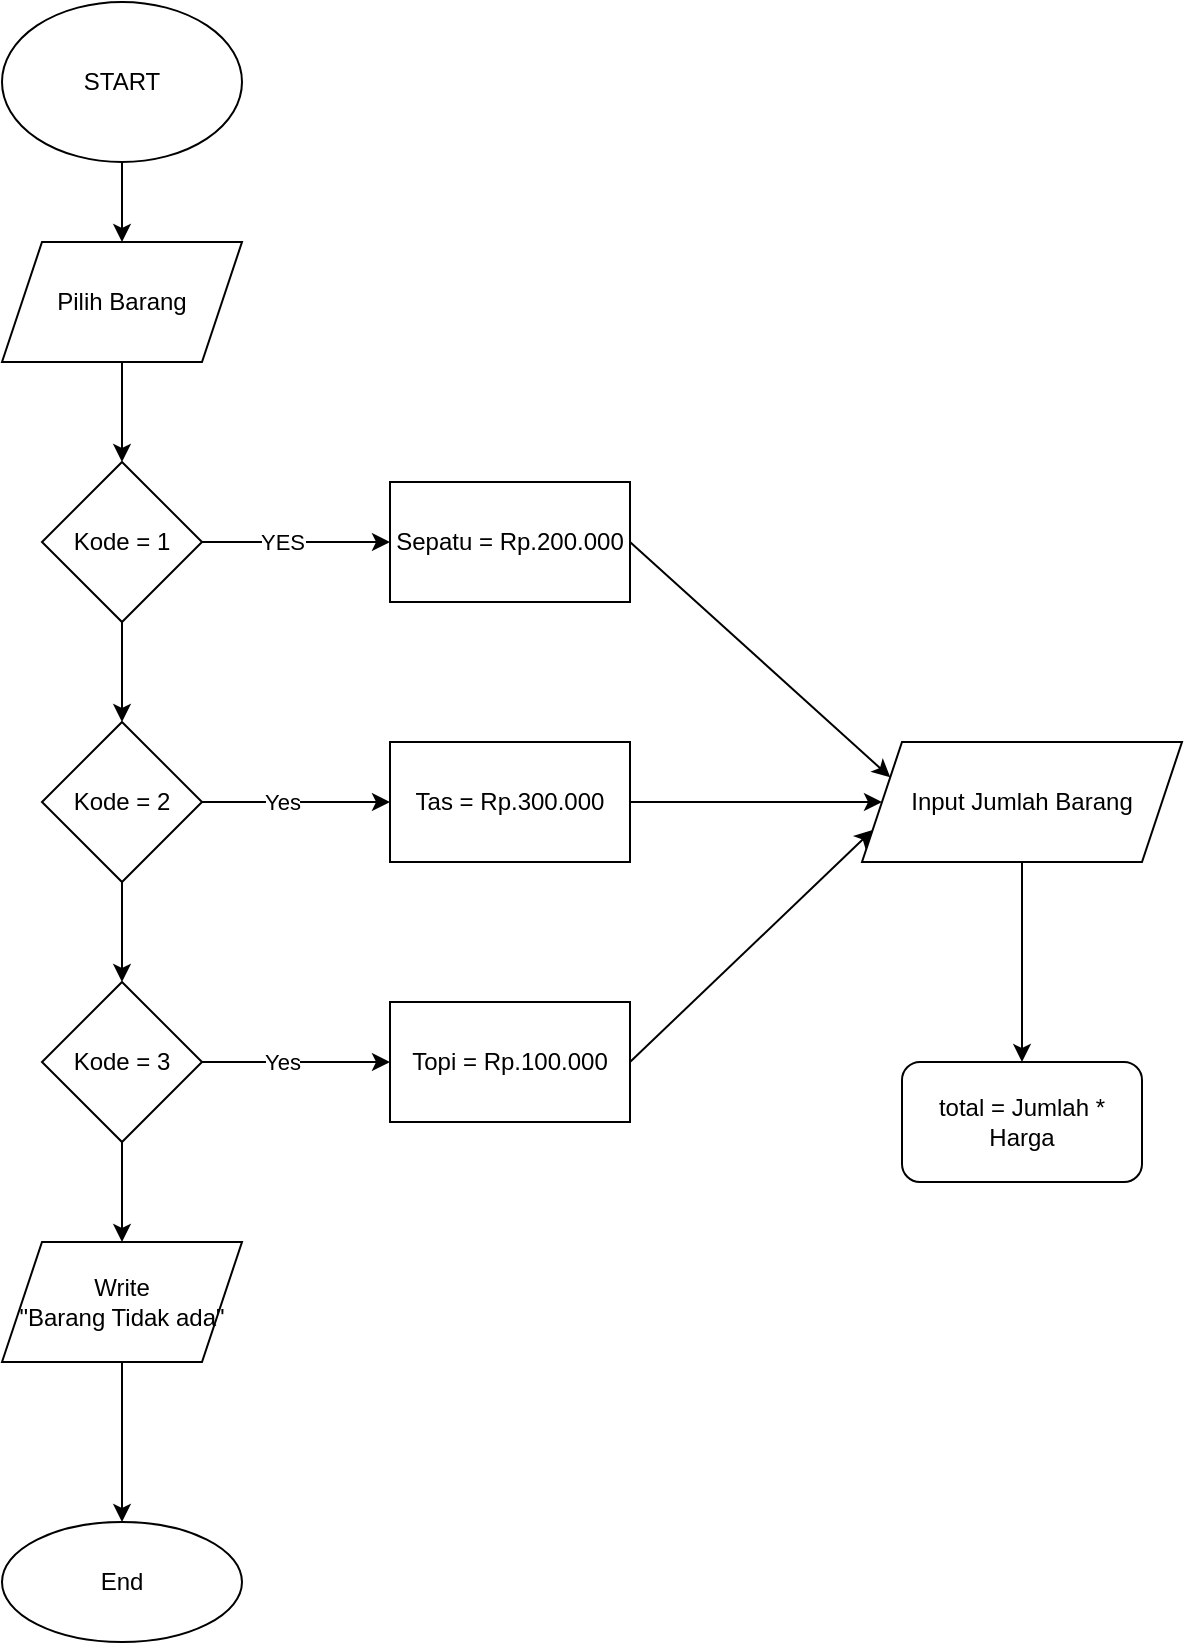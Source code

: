 <mxfile>
    <diagram id="BOW6LH3FM9ZJTaDgjyeb" name="Page-1">
        <mxGraphModel dx="1059" dy="501" grid="1" gridSize="10" guides="1" tooltips="1" connect="1" arrows="1" fold="1" page="1" pageScale="1" pageWidth="827" pageHeight="1169" math="0" shadow="0">
            <root>
                <mxCell id="0"/>
                <mxCell id="1" parent="0"/>
                <mxCell id="50" value="" style="edgeStyle=none;html=1;" edge="1" parent="1" source="2" target="49">
                    <mxGeometry relative="1" as="geometry"/>
                </mxCell>
                <mxCell id="2" value="START" style="ellipse;whiteSpace=wrap;html=1;" parent="1" vertex="1">
                    <mxGeometry x="100" y="10" width="120" height="80" as="geometry"/>
                </mxCell>
                <mxCell id="62" value="" style="edgeStyle=none;html=1;" edge="1" parent="1" source="49" target="61">
                    <mxGeometry relative="1" as="geometry"/>
                </mxCell>
                <mxCell id="49" value="Pilih Barang" style="shape=parallelogram;perimeter=parallelogramPerimeter;whiteSpace=wrap;html=1;fixedSize=1;" vertex="1" parent="1">
                    <mxGeometry x="100" y="130" width="120" height="60" as="geometry"/>
                </mxCell>
                <mxCell id="64" value="" style="edgeStyle=none;html=1;" edge="1" parent="1" source="61" target="63">
                    <mxGeometry relative="1" as="geometry"/>
                </mxCell>
                <mxCell id="70" value="" style="edgeStyle=none;html=1;" edge="1" parent="1" source="61" target="69">
                    <mxGeometry relative="1" as="geometry"/>
                </mxCell>
                <mxCell id="71" value="YES" style="edgeLabel;html=1;align=center;verticalAlign=middle;resizable=0;points=[];" vertex="1" connectable="0" parent="70">
                    <mxGeometry x="-0.304" y="-1" relative="1" as="geometry">
                        <mxPoint x="7" y="-1" as="offset"/>
                    </mxGeometry>
                </mxCell>
                <mxCell id="61" value="Kode = 1" style="rhombus;whiteSpace=wrap;html=1;" vertex="1" parent="1">
                    <mxGeometry x="120" y="240" width="80" height="80" as="geometry"/>
                </mxCell>
                <mxCell id="66" value="" style="edgeStyle=none;html=1;" edge="1" parent="1" source="63" target="65">
                    <mxGeometry relative="1" as="geometry"/>
                </mxCell>
                <mxCell id="73" value="" style="edgeStyle=none;html=1;" edge="1" parent="1" source="63" target="72">
                    <mxGeometry relative="1" as="geometry"/>
                </mxCell>
                <mxCell id="74" value="Yes" style="edgeLabel;html=1;align=center;verticalAlign=middle;resizable=0;points=[];" vertex="1" connectable="0" parent="73">
                    <mxGeometry x="-0.354" y="3" relative="1" as="geometry">
                        <mxPoint x="9" y="3" as="offset"/>
                    </mxGeometry>
                </mxCell>
                <mxCell id="63" value="Kode = 2" style="rhombus;whiteSpace=wrap;html=1;" vertex="1" parent="1">
                    <mxGeometry x="120" y="370" width="80" height="80" as="geometry"/>
                </mxCell>
                <mxCell id="68" value="" style="edgeStyle=none;html=1;" edge="1" parent="1" source="65" target="67">
                    <mxGeometry relative="1" as="geometry"/>
                </mxCell>
                <mxCell id="76" value="" style="edgeStyle=none;html=1;" edge="1" parent="1" source="65" target="75">
                    <mxGeometry relative="1" as="geometry"/>
                </mxCell>
                <mxCell id="78" value="Yes" style="edgeLabel;html=1;align=center;verticalAlign=middle;resizable=0;points=[];" vertex="1" connectable="0" parent="76">
                    <mxGeometry x="-0.329" y="2" relative="1" as="geometry">
                        <mxPoint x="8" y="2" as="offset"/>
                    </mxGeometry>
                </mxCell>
                <mxCell id="65" value="Kode = 3" style="rhombus;whiteSpace=wrap;html=1;" vertex="1" parent="1">
                    <mxGeometry x="120" y="500" width="80" height="80" as="geometry"/>
                </mxCell>
                <mxCell id="87" value="" style="edgeStyle=none;html=1;" edge="1" parent="1" source="67" target="86">
                    <mxGeometry relative="1" as="geometry"/>
                </mxCell>
                <mxCell id="67" value="Write&lt;br&gt;&quot;Barang Tidak ada&quot;" style="shape=parallelogram;perimeter=parallelogramPerimeter;whiteSpace=wrap;html=1;fixedSize=1;" vertex="1" parent="1">
                    <mxGeometry x="100" y="630" width="120" height="60" as="geometry"/>
                </mxCell>
                <mxCell id="69" value="Sepatu = Rp.200.000" style="whiteSpace=wrap;html=1;" vertex="1" parent="1">
                    <mxGeometry x="294" y="250" width="120" height="60" as="geometry"/>
                </mxCell>
                <mxCell id="72" value="Tas = Rp.300.000" style="whiteSpace=wrap;html=1;" vertex="1" parent="1">
                    <mxGeometry x="294" y="380" width="120" height="60" as="geometry"/>
                </mxCell>
                <mxCell id="75" value="Topi = Rp.100.000" style="whiteSpace=wrap;html=1;" vertex="1" parent="1">
                    <mxGeometry x="294" y="510" width="120" height="60" as="geometry"/>
                </mxCell>
                <mxCell id="79" value="Input Jumlah Barang" style="shape=parallelogram;perimeter=parallelogramPerimeter;whiteSpace=wrap;html=1;fixedSize=1;" vertex="1" parent="1">
                    <mxGeometry x="530" y="380" width="160" height="60" as="geometry"/>
                </mxCell>
                <mxCell id="80" value="" style="endArrow=classic;html=1;exitX=1;exitY=0.5;exitDx=0;exitDy=0;entryX=0;entryY=0.25;entryDx=0;entryDy=0;" edge="1" parent="1" source="69" target="79">
                    <mxGeometry width="50" height="50" relative="1" as="geometry">
                        <mxPoint x="450" y="410" as="sourcePoint"/>
                        <mxPoint x="500" y="360" as="targetPoint"/>
                    </mxGeometry>
                </mxCell>
                <mxCell id="81" value="" style="endArrow=classic;html=1;exitX=1;exitY=0.5;exitDx=0;exitDy=0;entryX=0;entryY=0.5;entryDx=0;entryDy=0;" edge="1" parent="1" source="72" target="79">
                    <mxGeometry width="50" height="50" relative="1" as="geometry">
                        <mxPoint x="450" y="410" as="sourcePoint"/>
                        <mxPoint x="500" y="360" as="targetPoint"/>
                    </mxGeometry>
                </mxCell>
                <mxCell id="82" value="" style="endArrow=classic;html=1;exitX=1;exitY=0.5;exitDx=0;exitDy=0;entryX=0;entryY=0.75;entryDx=0;entryDy=0;" edge="1" parent="1" source="75" target="79">
                    <mxGeometry width="50" height="50" relative="1" as="geometry">
                        <mxPoint x="450" y="410" as="sourcePoint"/>
                        <mxPoint x="500" y="360" as="targetPoint"/>
                    </mxGeometry>
                </mxCell>
                <mxCell id="84" value="total = Jumlah * Harga" style="rounded=1;whiteSpace=wrap;html=1;" vertex="1" parent="1">
                    <mxGeometry x="550" y="540" width="120" height="60" as="geometry"/>
                </mxCell>
                <mxCell id="85" value="" style="endArrow=classic;html=1;exitX=0.5;exitY=1;exitDx=0;exitDy=0;entryX=0.5;entryY=0;entryDx=0;entryDy=0;" edge="1" parent="1" source="79" target="84">
                    <mxGeometry width="50" height="50" relative="1" as="geometry">
                        <mxPoint x="440" y="520" as="sourcePoint"/>
                        <mxPoint x="490" y="470" as="targetPoint"/>
                    </mxGeometry>
                </mxCell>
                <mxCell id="86" value="End" style="ellipse;whiteSpace=wrap;html=1;" vertex="1" parent="1">
                    <mxGeometry x="100" y="770" width="120" height="60" as="geometry"/>
                </mxCell>
            </root>
        </mxGraphModel>
    </diagram>
</mxfile>